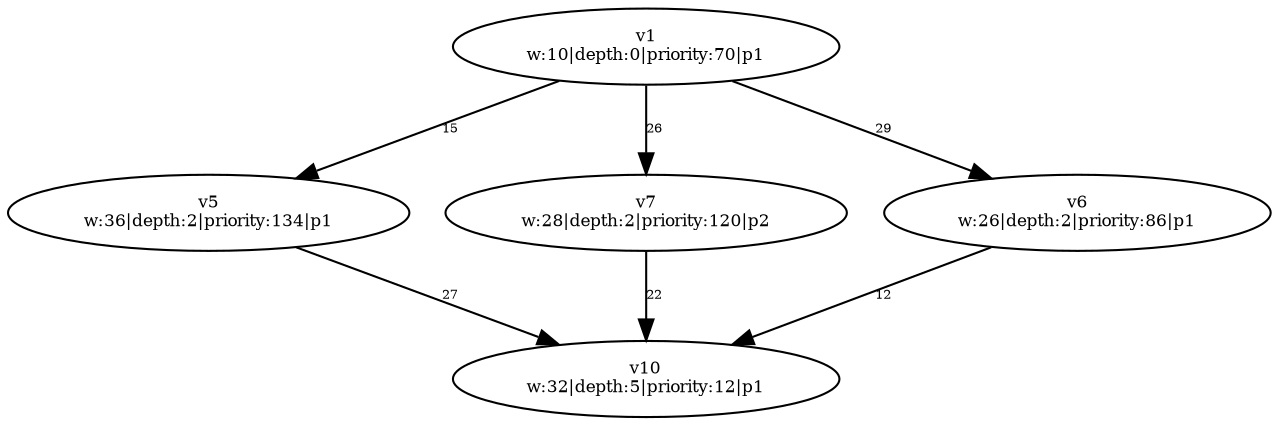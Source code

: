 digraph {
	v1 [label="v1
w:10|depth:0|priority:70|p1" fontsize=8.0]
	v5 [label="v5
w:36|depth:2|priority:134|p1" fontsize=8.0]
	v7 [label="v7
w:28|depth:2|priority:120|p2" fontsize=8.0]
	v6 [label="v6
w:26|depth:2|priority:86|p1" fontsize=8.0]
	v10 [label="v10
w:32|depth:5|priority:12|p1" fontsize=8.0]
	v1 -> v5 [label=15 constraint=true fontsize=6.0]
	v1 -> v6 [label=29 constraint=true fontsize=6.0]
	v1 -> v7 [label=26 constraint=true fontsize=6.0]
	v5 -> v10 [label=27 constraint=true fontsize=6.0]
	v6 -> v10 [label=12 constraint=true fontsize=6.0]
	v7 -> v10 [label=22 constraint=true fontsize=6.0]
}
